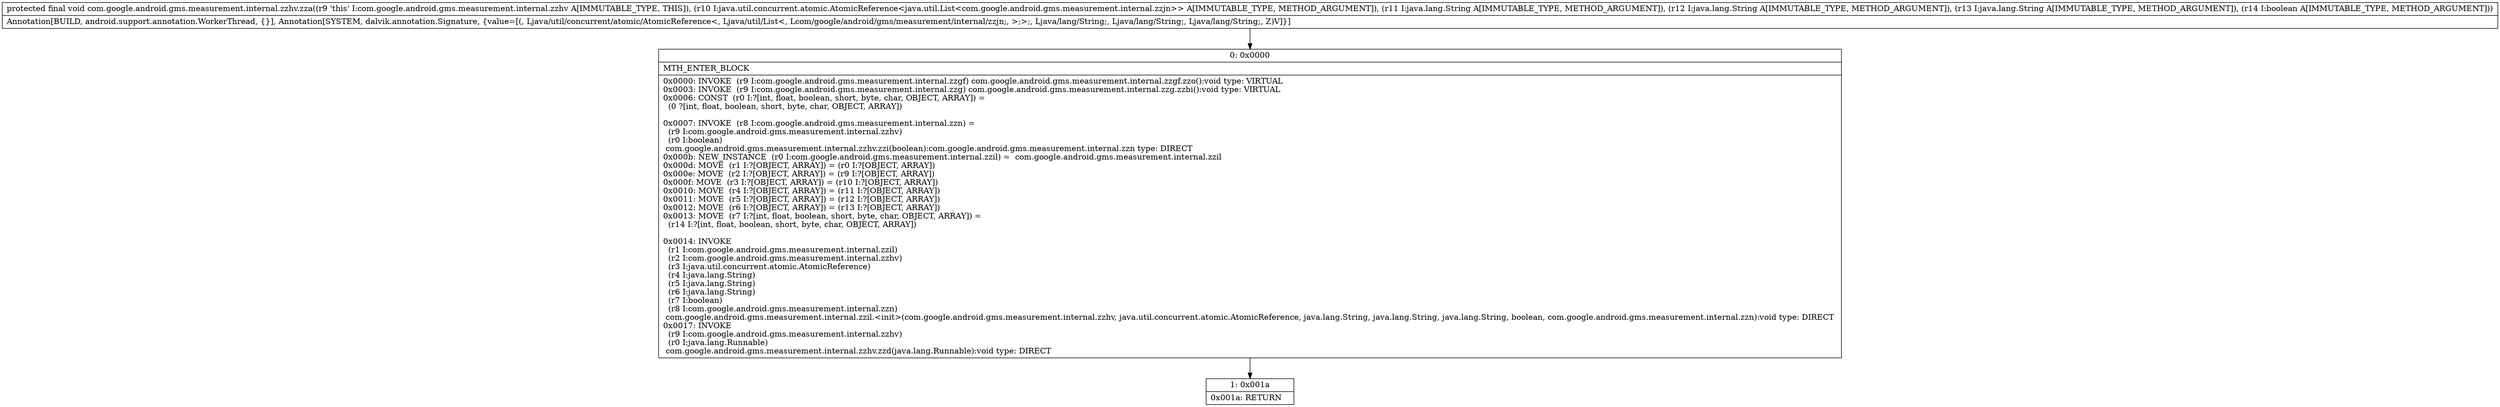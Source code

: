 digraph "CFG forcom.google.android.gms.measurement.internal.zzhv.zza(Ljava\/util\/concurrent\/atomic\/AtomicReference;Ljava\/lang\/String;Ljava\/lang\/String;Ljava\/lang\/String;Z)V" {
Node_0 [shape=record,label="{0\:\ 0x0000|MTH_ENTER_BLOCK\l|0x0000: INVOKE  (r9 I:com.google.android.gms.measurement.internal.zzgf) com.google.android.gms.measurement.internal.zzgf.zzo():void type: VIRTUAL \l0x0003: INVOKE  (r9 I:com.google.android.gms.measurement.internal.zzg) com.google.android.gms.measurement.internal.zzg.zzbi():void type: VIRTUAL \l0x0006: CONST  (r0 I:?[int, float, boolean, short, byte, char, OBJECT, ARRAY]) = \l  (0 ?[int, float, boolean, short, byte, char, OBJECT, ARRAY])\l \l0x0007: INVOKE  (r8 I:com.google.android.gms.measurement.internal.zzn) = \l  (r9 I:com.google.android.gms.measurement.internal.zzhv)\l  (r0 I:boolean)\l com.google.android.gms.measurement.internal.zzhv.zzi(boolean):com.google.android.gms.measurement.internal.zzn type: DIRECT \l0x000b: NEW_INSTANCE  (r0 I:com.google.android.gms.measurement.internal.zzil) =  com.google.android.gms.measurement.internal.zzil \l0x000d: MOVE  (r1 I:?[OBJECT, ARRAY]) = (r0 I:?[OBJECT, ARRAY]) \l0x000e: MOVE  (r2 I:?[OBJECT, ARRAY]) = (r9 I:?[OBJECT, ARRAY]) \l0x000f: MOVE  (r3 I:?[OBJECT, ARRAY]) = (r10 I:?[OBJECT, ARRAY]) \l0x0010: MOVE  (r4 I:?[OBJECT, ARRAY]) = (r11 I:?[OBJECT, ARRAY]) \l0x0011: MOVE  (r5 I:?[OBJECT, ARRAY]) = (r12 I:?[OBJECT, ARRAY]) \l0x0012: MOVE  (r6 I:?[OBJECT, ARRAY]) = (r13 I:?[OBJECT, ARRAY]) \l0x0013: MOVE  (r7 I:?[int, float, boolean, short, byte, char, OBJECT, ARRAY]) = \l  (r14 I:?[int, float, boolean, short, byte, char, OBJECT, ARRAY])\l \l0x0014: INVOKE  \l  (r1 I:com.google.android.gms.measurement.internal.zzil)\l  (r2 I:com.google.android.gms.measurement.internal.zzhv)\l  (r3 I:java.util.concurrent.atomic.AtomicReference)\l  (r4 I:java.lang.String)\l  (r5 I:java.lang.String)\l  (r6 I:java.lang.String)\l  (r7 I:boolean)\l  (r8 I:com.google.android.gms.measurement.internal.zzn)\l com.google.android.gms.measurement.internal.zzil.\<init\>(com.google.android.gms.measurement.internal.zzhv, java.util.concurrent.atomic.AtomicReference, java.lang.String, java.lang.String, java.lang.String, boolean, com.google.android.gms.measurement.internal.zzn):void type: DIRECT \l0x0017: INVOKE  \l  (r9 I:com.google.android.gms.measurement.internal.zzhv)\l  (r0 I:java.lang.Runnable)\l com.google.android.gms.measurement.internal.zzhv.zzd(java.lang.Runnable):void type: DIRECT \l}"];
Node_1 [shape=record,label="{1\:\ 0x001a|0x001a: RETURN   \l}"];
MethodNode[shape=record,label="{protected final void com.google.android.gms.measurement.internal.zzhv.zza((r9 'this' I:com.google.android.gms.measurement.internal.zzhv A[IMMUTABLE_TYPE, THIS]), (r10 I:java.util.concurrent.atomic.AtomicReference\<java.util.List\<com.google.android.gms.measurement.internal.zzjn\>\> A[IMMUTABLE_TYPE, METHOD_ARGUMENT]), (r11 I:java.lang.String A[IMMUTABLE_TYPE, METHOD_ARGUMENT]), (r12 I:java.lang.String A[IMMUTABLE_TYPE, METHOD_ARGUMENT]), (r13 I:java.lang.String A[IMMUTABLE_TYPE, METHOD_ARGUMENT]), (r14 I:boolean A[IMMUTABLE_TYPE, METHOD_ARGUMENT]))  | Annotation[BUILD, android.support.annotation.WorkerThread, \{\}], Annotation[SYSTEM, dalvik.annotation.Signature, \{value=[(, Ljava\/util\/concurrent\/atomic\/AtomicReference\<, Ljava\/util\/List\<, Lcom\/google\/android\/gms\/measurement\/internal\/zzjn;, \>;\>;, Ljava\/lang\/String;, Ljava\/lang\/String;, Ljava\/lang\/String;, Z)V]\}]\l}"];
MethodNode -> Node_0;
Node_0 -> Node_1;
}

